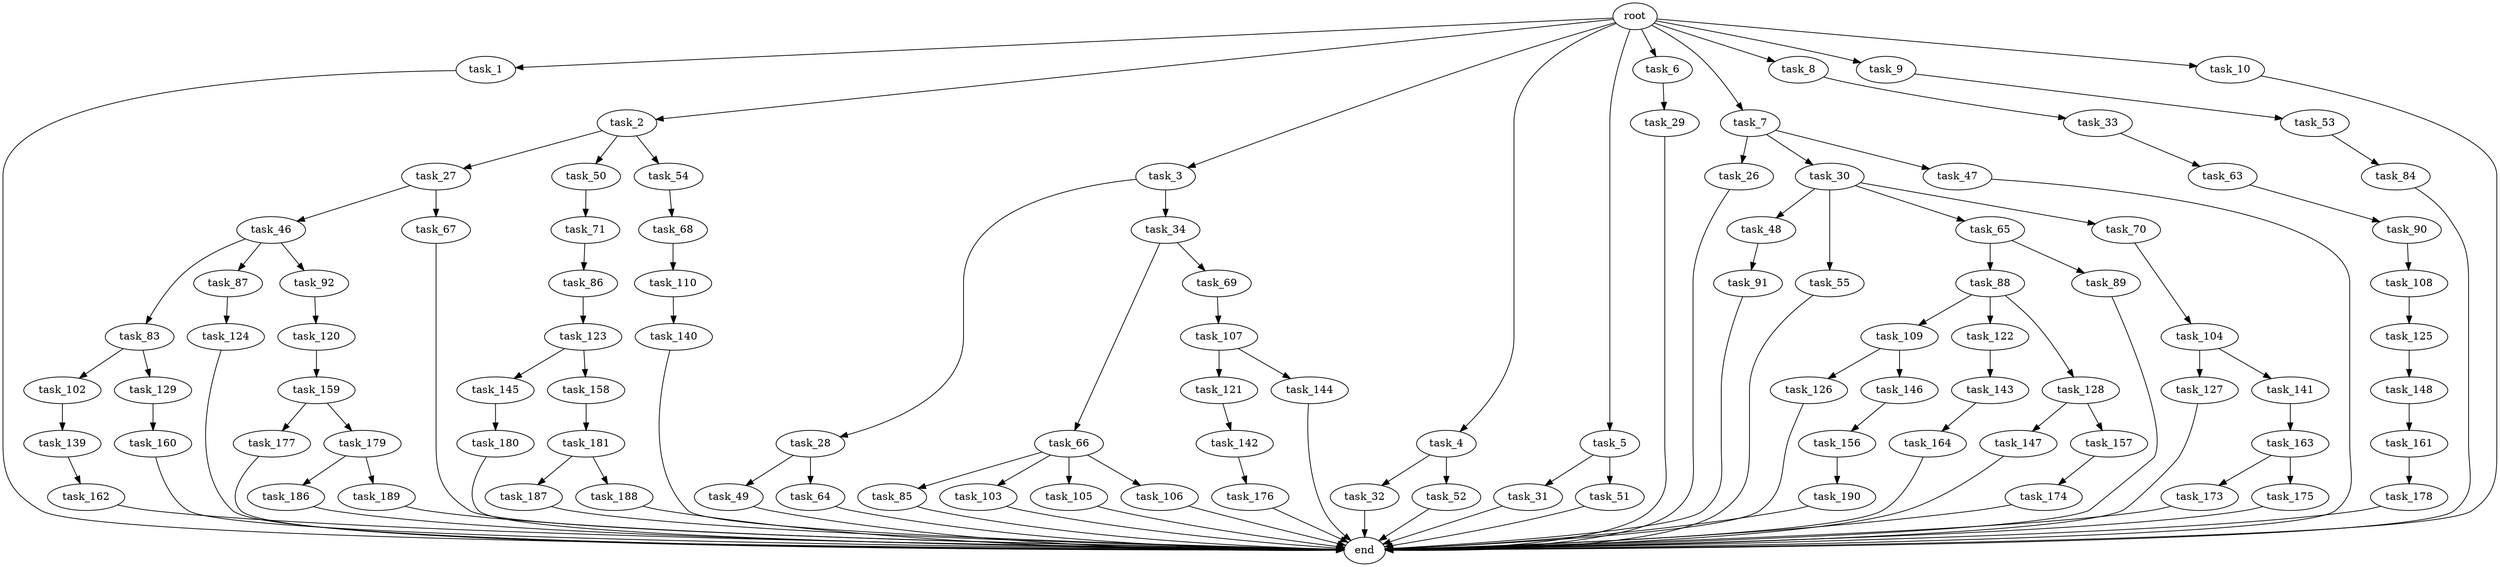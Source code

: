 digraph G {
  root [size="0.000000"];
  task_1 [size="1024.000000"];
  task_2 [size="1024.000000"];
  task_3 [size="1024.000000"];
  task_4 [size="1024.000000"];
  task_5 [size="1024.000000"];
  task_6 [size="1024.000000"];
  task_7 [size="1024.000000"];
  task_8 [size="1024.000000"];
  task_9 [size="1024.000000"];
  task_10 [size="1024.000000"];
  task_26 [size="549755813888.000000"];
  task_27 [size="858993459200.000000"];
  task_28 [size="214748364800.000000"];
  task_29 [size="420906795008.000000"];
  task_30 [size="549755813888.000000"];
  task_31 [size="695784701952.000000"];
  task_32 [size="420906795008.000000"];
  task_33 [size="549755813888.000000"];
  task_34 [size="214748364800.000000"];
  task_46 [size="420906795008.000000"];
  task_47 [size="549755813888.000000"];
  task_48 [size="34359738368.000000"];
  task_49 [size="137438953472.000000"];
  task_50 [size="858993459200.000000"];
  task_51 [size="695784701952.000000"];
  task_52 [size="420906795008.000000"];
  task_53 [size="137438953472.000000"];
  task_54 [size="858993459200.000000"];
  task_55 [size="34359738368.000000"];
  task_63 [size="858993459200.000000"];
  task_64 [size="137438953472.000000"];
  task_65 [size="34359738368.000000"];
  task_66 [size="77309411328.000000"];
  task_67 [size="420906795008.000000"];
  task_68 [size="420906795008.000000"];
  task_69 [size="77309411328.000000"];
  task_70 [size="34359738368.000000"];
  task_71 [size="858993459200.000000"];
  task_83 [size="420906795008.000000"];
  task_84 [size="309237645312.000000"];
  task_85 [size="309237645312.000000"];
  task_86 [size="214748364800.000000"];
  task_87 [size="420906795008.000000"];
  task_88 [size="858993459200.000000"];
  task_89 [size="858993459200.000000"];
  task_90 [size="137438953472.000000"];
  task_91 [size="34359738368.000000"];
  task_92 [size="420906795008.000000"];
  task_102 [size="137438953472.000000"];
  task_103 [size="309237645312.000000"];
  task_104 [size="420906795008.000000"];
  task_105 [size="309237645312.000000"];
  task_106 [size="309237645312.000000"];
  task_107 [size="77309411328.000000"];
  task_108 [size="137438953472.000000"];
  task_109 [size="420906795008.000000"];
  task_110 [size="695784701952.000000"];
  task_120 [size="77309411328.000000"];
  task_121 [size="214748364800.000000"];
  task_122 [size="420906795008.000000"];
  task_123 [size="858993459200.000000"];
  task_124 [size="695784701952.000000"];
  task_125 [size="137438953472.000000"];
  task_126 [size="137438953472.000000"];
  task_127 [size="137438953472.000000"];
  task_128 [size="420906795008.000000"];
  task_129 [size="137438953472.000000"];
  task_139 [size="549755813888.000000"];
  task_140 [size="137438953472.000000"];
  task_141 [size="137438953472.000000"];
  task_142 [size="34359738368.000000"];
  task_143 [size="34359738368.000000"];
  task_144 [size="214748364800.000000"];
  task_145 [size="309237645312.000000"];
  task_146 [size="137438953472.000000"];
  task_147 [size="309237645312.000000"];
  task_148 [size="214748364800.000000"];
  task_156 [size="34359738368.000000"];
  task_157 [size="309237645312.000000"];
  task_158 [size="309237645312.000000"];
  task_159 [size="34359738368.000000"];
  task_160 [size="858993459200.000000"];
  task_161 [size="549755813888.000000"];
  task_162 [size="549755813888.000000"];
  task_163 [size="34359738368.000000"];
  task_164 [size="858993459200.000000"];
  task_173 [size="214748364800.000000"];
  task_174 [size="214748364800.000000"];
  task_175 [size="214748364800.000000"];
  task_176 [size="34359738368.000000"];
  task_177 [size="34359738368.000000"];
  task_178 [size="858993459200.000000"];
  task_179 [size="34359738368.000000"];
  task_180 [size="858993459200.000000"];
  task_181 [size="420906795008.000000"];
  task_186 [size="77309411328.000000"];
  task_187 [size="214748364800.000000"];
  task_188 [size="214748364800.000000"];
  task_189 [size="77309411328.000000"];
  task_190 [size="858993459200.000000"];
  end [size="0.000000"];

  root -> task_1 [size="1.000000"];
  root -> task_2 [size="1.000000"];
  root -> task_3 [size="1.000000"];
  root -> task_4 [size="1.000000"];
  root -> task_5 [size="1.000000"];
  root -> task_6 [size="1.000000"];
  root -> task_7 [size="1.000000"];
  root -> task_8 [size="1.000000"];
  root -> task_9 [size="1.000000"];
  root -> task_10 [size="1.000000"];
  task_1 -> end [size="1.000000"];
  task_2 -> task_27 [size="838860800.000000"];
  task_2 -> task_50 [size="838860800.000000"];
  task_2 -> task_54 [size="838860800.000000"];
  task_3 -> task_28 [size="209715200.000000"];
  task_3 -> task_34 [size="209715200.000000"];
  task_4 -> task_32 [size="411041792.000000"];
  task_4 -> task_52 [size="411041792.000000"];
  task_5 -> task_31 [size="679477248.000000"];
  task_5 -> task_51 [size="679477248.000000"];
  task_6 -> task_29 [size="411041792.000000"];
  task_7 -> task_26 [size="536870912.000000"];
  task_7 -> task_30 [size="536870912.000000"];
  task_7 -> task_47 [size="536870912.000000"];
  task_8 -> task_33 [size="536870912.000000"];
  task_9 -> task_53 [size="134217728.000000"];
  task_10 -> end [size="1.000000"];
  task_26 -> end [size="1.000000"];
  task_27 -> task_46 [size="411041792.000000"];
  task_27 -> task_67 [size="411041792.000000"];
  task_28 -> task_49 [size="134217728.000000"];
  task_28 -> task_64 [size="134217728.000000"];
  task_29 -> end [size="1.000000"];
  task_30 -> task_48 [size="33554432.000000"];
  task_30 -> task_55 [size="33554432.000000"];
  task_30 -> task_65 [size="33554432.000000"];
  task_30 -> task_70 [size="33554432.000000"];
  task_31 -> end [size="1.000000"];
  task_32 -> end [size="1.000000"];
  task_33 -> task_63 [size="838860800.000000"];
  task_34 -> task_66 [size="75497472.000000"];
  task_34 -> task_69 [size="75497472.000000"];
  task_46 -> task_83 [size="411041792.000000"];
  task_46 -> task_87 [size="411041792.000000"];
  task_46 -> task_92 [size="411041792.000000"];
  task_47 -> end [size="1.000000"];
  task_48 -> task_91 [size="33554432.000000"];
  task_49 -> end [size="1.000000"];
  task_50 -> task_71 [size="838860800.000000"];
  task_51 -> end [size="1.000000"];
  task_52 -> end [size="1.000000"];
  task_53 -> task_84 [size="301989888.000000"];
  task_54 -> task_68 [size="411041792.000000"];
  task_55 -> end [size="1.000000"];
  task_63 -> task_90 [size="134217728.000000"];
  task_64 -> end [size="1.000000"];
  task_65 -> task_88 [size="838860800.000000"];
  task_65 -> task_89 [size="838860800.000000"];
  task_66 -> task_85 [size="301989888.000000"];
  task_66 -> task_103 [size="301989888.000000"];
  task_66 -> task_105 [size="301989888.000000"];
  task_66 -> task_106 [size="301989888.000000"];
  task_67 -> end [size="1.000000"];
  task_68 -> task_110 [size="679477248.000000"];
  task_69 -> task_107 [size="75497472.000000"];
  task_70 -> task_104 [size="411041792.000000"];
  task_71 -> task_86 [size="209715200.000000"];
  task_83 -> task_102 [size="134217728.000000"];
  task_83 -> task_129 [size="134217728.000000"];
  task_84 -> end [size="1.000000"];
  task_85 -> end [size="1.000000"];
  task_86 -> task_123 [size="838860800.000000"];
  task_87 -> task_124 [size="679477248.000000"];
  task_88 -> task_109 [size="411041792.000000"];
  task_88 -> task_122 [size="411041792.000000"];
  task_88 -> task_128 [size="411041792.000000"];
  task_89 -> end [size="1.000000"];
  task_90 -> task_108 [size="134217728.000000"];
  task_91 -> end [size="1.000000"];
  task_92 -> task_120 [size="75497472.000000"];
  task_102 -> task_139 [size="536870912.000000"];
  task_103 -> end [size="1.000000"];
  task_104 -> task_127 [size="134217728.000000"];
  task_104 -> task_141 [size="134217728.000000"];
  task_105 -> end [size="1.000000"];
  task_106 -> end [size="1.000000"];
  task_107 -> task_121 [size="209715200.000000"];
  task_107 -> task_144 [size="209715200.000000"];
  task_108 -> task_125 [size="134217728.000000"];
  task_109 -> task_126 [size="134217728.000000"];
  task_109 -> task_146 [size="134217728.000000"];
  task_110 -> task_140 [size="134217728.000000"];
  task_120 -> task_159 [size="33554432.000000"];
  task_121 -> task_142 [size="33554432.000000"];
  task_122 -> task_143 [size="33554432.000000"];
  task_123 -> task_145 [size="301989888.000000"];
  task_123 -> task_158 [size="301989888.000000"];
  task_124 -> end [size="1.000000"];
  task_125 -> task_148 [size="209715200.000000"];
  task_126 -> end [size="1.000000"];
  task_127 -> end [size="1.000000"];
  task_128 -> task_147 [size="301989888.000000"];
  task_128 -> task_157 [size="301989888.000000"];
  task_129 -> task_160 [size="838860800.000000"];
  task_139 -> task_162 [size="536870912.000000"];
  task_140 -> end [size="1.000000"];
  task_141 -> task_163 [size="33554432.000000"];
  task_142 -> task_176 [size="33554432.000000"];
  task_143 -> task_164 [size="838860800.000000"];
  task_144 -> end [size="1.000000"];
  task_145 -> task_180 [size="838860800.000000"];
  task_146 -> task_156 [size="33554432.000000"];
  task_147 -> end [size="1.000000"];
  task_148 -> task_161 [size="536870912.000000"];
  task_156 -> task_190 [size="838860800.000000"];
  task_157 -> task_174 [size="209715200.000000"];
  task_158 -> task_181 [size="411041792.000000"];
  task_159 -> task_177 [size="33554432.000000"];
  task_159 -> task_179 [size="33554432.000000"];
  task_160 -> end [size="1.000000"];
  task_161 -> task_178 [size="838860800.000000"];
  task_162 -> end [size="1.000000"];
  task_163 -> task_173 [size="209715200.000000"];
  task_163 -> task_175 [size="209715200.000000"];
  task_164 -> end [size="1.000000"];
  task_173 -> end [size="1.000000"];
  task_174 -> end [size="1.000000"];
  task_175 -> end [size="1.000000"];
  task_176 -> end [size="1.000000"];
  task_177 -> end [size="1.000000"];
  task_178 -> end [size="1.000000"];
  task_179 -> task_186 [size="75497472.000000"];
  task_179 -> task_189 [size="75497472.000000"];
  task_180 -> end [size="1.000000"];
  task_181 -> task_187 [size="209715200.000000"];
  task_181 -> task_188 [size="209715200.000000"];
  task_186 -> end [size="1.000000"];
  task_187 -> end [size="1.000000"];
  task_188 -> end [size="1.000000"];
  task_189 -> end [size="1.000000"];
  task_190 -> end [size="1.000000"];
}
